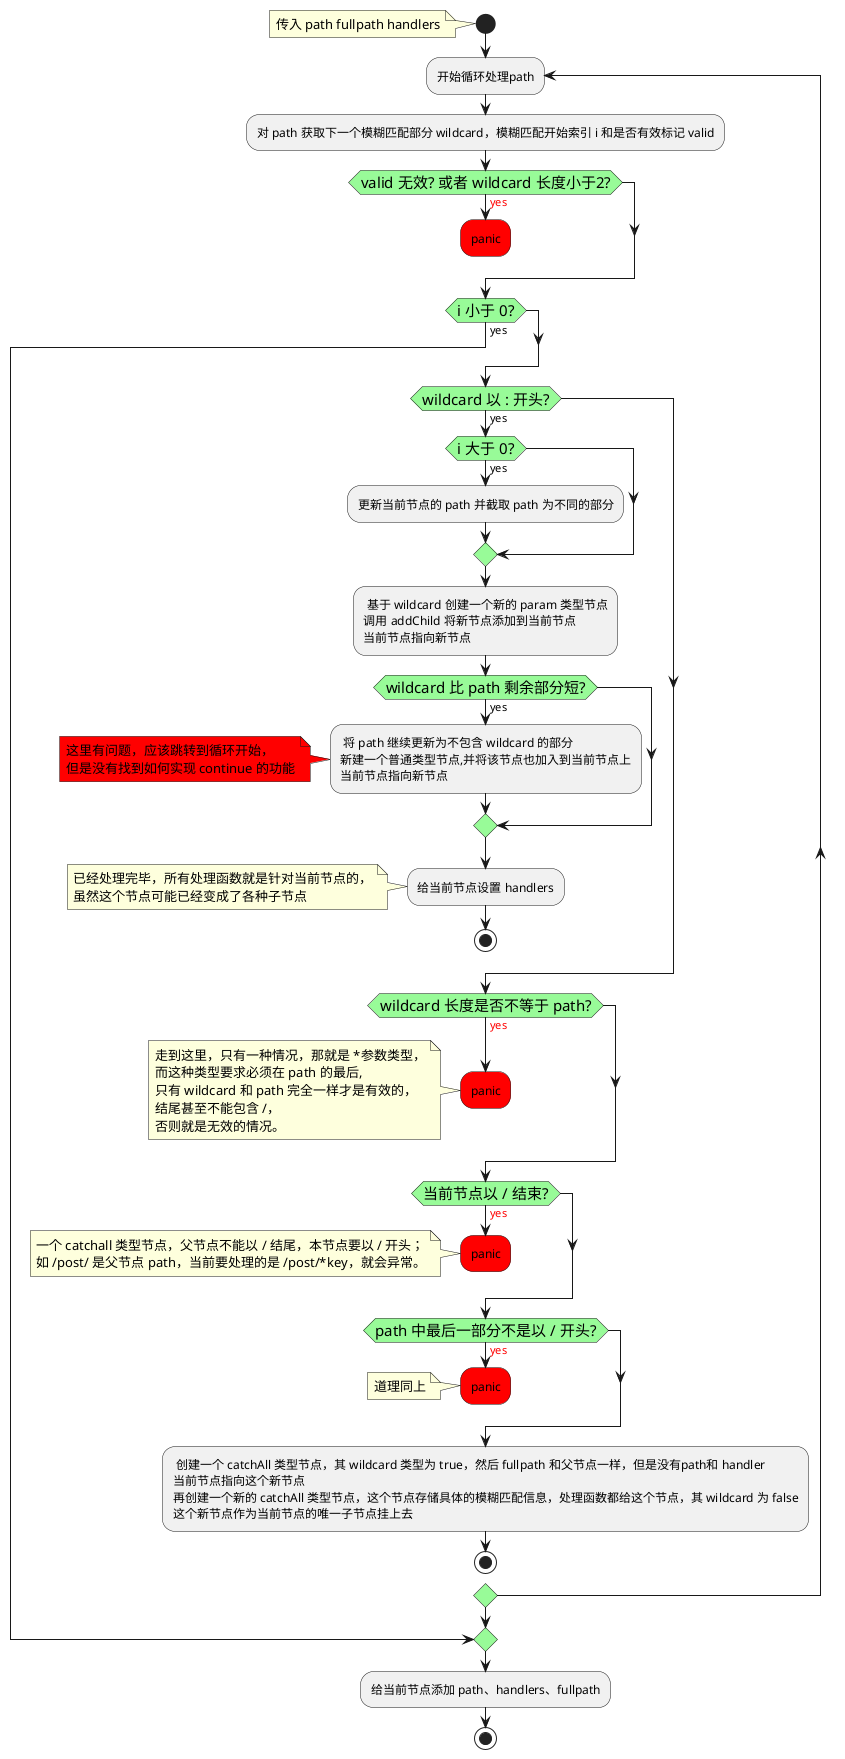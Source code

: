 @startuml
'insertChild 方法

<style>
    activityDiagram {
      diamond {
        BackgroundColor PaleGreen
'        LineColor #00FF00
        FontColor black

        FontSize 15
      }
    }
</style>

start
note left: 传入 path fullpath handlers

label 开始循环
repeat :开始循环处理path;

    :对 path 获取下一个模糊匹配部分 wildcard，模糊匹配开始索引 i 和是否有效标记 valid;
    if(valid 无效? 或者 wildcard 长度小于2?) is (<color:red>yes) then
        #red :panic;
        kill
    endif
    if(i 小于 0?) is (yes) then
        break
    endif

    if(wildcard 以 : 开头?)  is (yes) then
        if(i 大于 0?) is (yes) then
            :更新当前节点的 path 并截取 path 为不同的部分;
        endif

        : 基于 wildcard 创建一个新的 param 类型节点
        调用 addChild 将新节点添加到当前节点
        当前节点指向新节点;

        if(wildcard 比 path 剩余部分短?) is (yes) then
            : 将 path 继续更新为不包含 wildcard 的部分
            新建一个普通类型节点,并将该节点也加入到当前节点上
            当前节点指向新节点;
            note left #red
            这里有问题，应该跳转到循环开始，
            但是没有找到如何实现 continue 的功能
            endnote
        endif

        :给当前节点设置 handlers;
        note left
            已经处理完毕，所有处理函数就是针对当前节点的，
            虽然这个节点可能已经变成了各种子节点
        end note
        stop
    endif

    if(wildcard 长度是否不等于 path?) is (<color:red>yes) then
        #red :panic;
        note left
            走到这里，只有一种情况，那就是 *参数类型，
            而这种类型要求必须在 path 的最后,
            只有 wildcard 和 path 完全一样才是有效的，
            结尾甚至不能包含 /，
            否则就是无效的情况。
        end note
        kill
    endif

    if(当前节点以 / 结束?) is (<color:red>yes) then
        #red :panic;
        note left
            一个 catchall 类型节点，父节点不能以 / 结尾，本节点要以 / 开头；
            如 /post/ 是父节点 path，当前要处理的是 /post/*key，就会异常。
        end note
        kill
    endif

    if(path 中最后一部分不是以 / 开头?) is (<color:red>yes) then
        #red :panic;
        note left: 道理同上
        kill
    endif

    : 创建一个 catchAll 类型节点，其 wildcard 类型为 true，然后 fullpath 和父节点一样，但是没有path和 handler
    当前节点指向这个新节点
    再创建一个新的 catchAll 类型节点，这个节点存储具体的模糊匹配信息，处理函数都给这个节点，其 wildcard 为 false
    这个新节点作为当前节点的唯一子节点挂上去;
    stop


repeat while

:给当前节点添加 path、handlers、fullpath;
stop

@enduml
